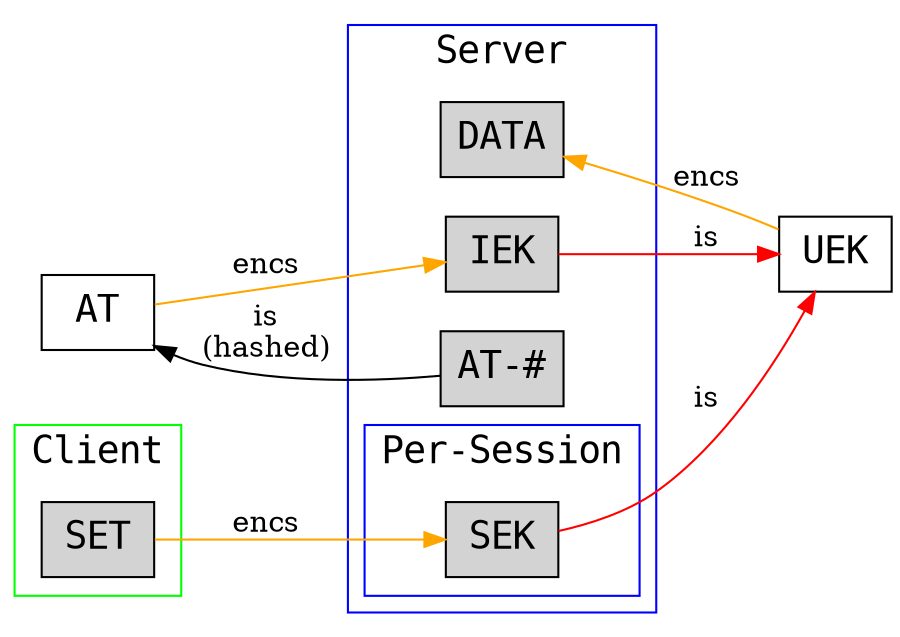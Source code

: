 digraph G {
	graph [
		fontname="monospace"
		fontsize=18
		compound=true
   	]
	node [
		fontname="monospace"
		fontsize=18
		shape=record
	]
	rankdir=LR

	UEK
	AT

	subgraph cluster_server {
		node [style=filled]
		label="Server"
		color=blue
		rank=same

		//cluster_server_pos [shape=none]
		DATA
		IEK
		AT_HASH [label="AT-#"]

		subgraph cluster_server_session {
			node [style=filled]
			label="Per-Session"
			color=blue

			SEK
		}
	}

	subgraph cluster_client {
		node [style=filled]
		label="Client"
		color=green
		rank=same

		//cluster_client_pos [shape=none]
		SET
	}

	UEK -> DATA [label="encs",color=orange]
	IEK -> UEK [label="is",color=red]
	AT -> IEK [label="encs",color=orange]
	SEK -> UEK [label="is",color=red]
	SET -> SEK [label="encs",color=orange]
	AT_HASH -> AT [label="is\n(hashed)"]

	//{rank=same; cluster_server_pos cluster_client_pos}
}

